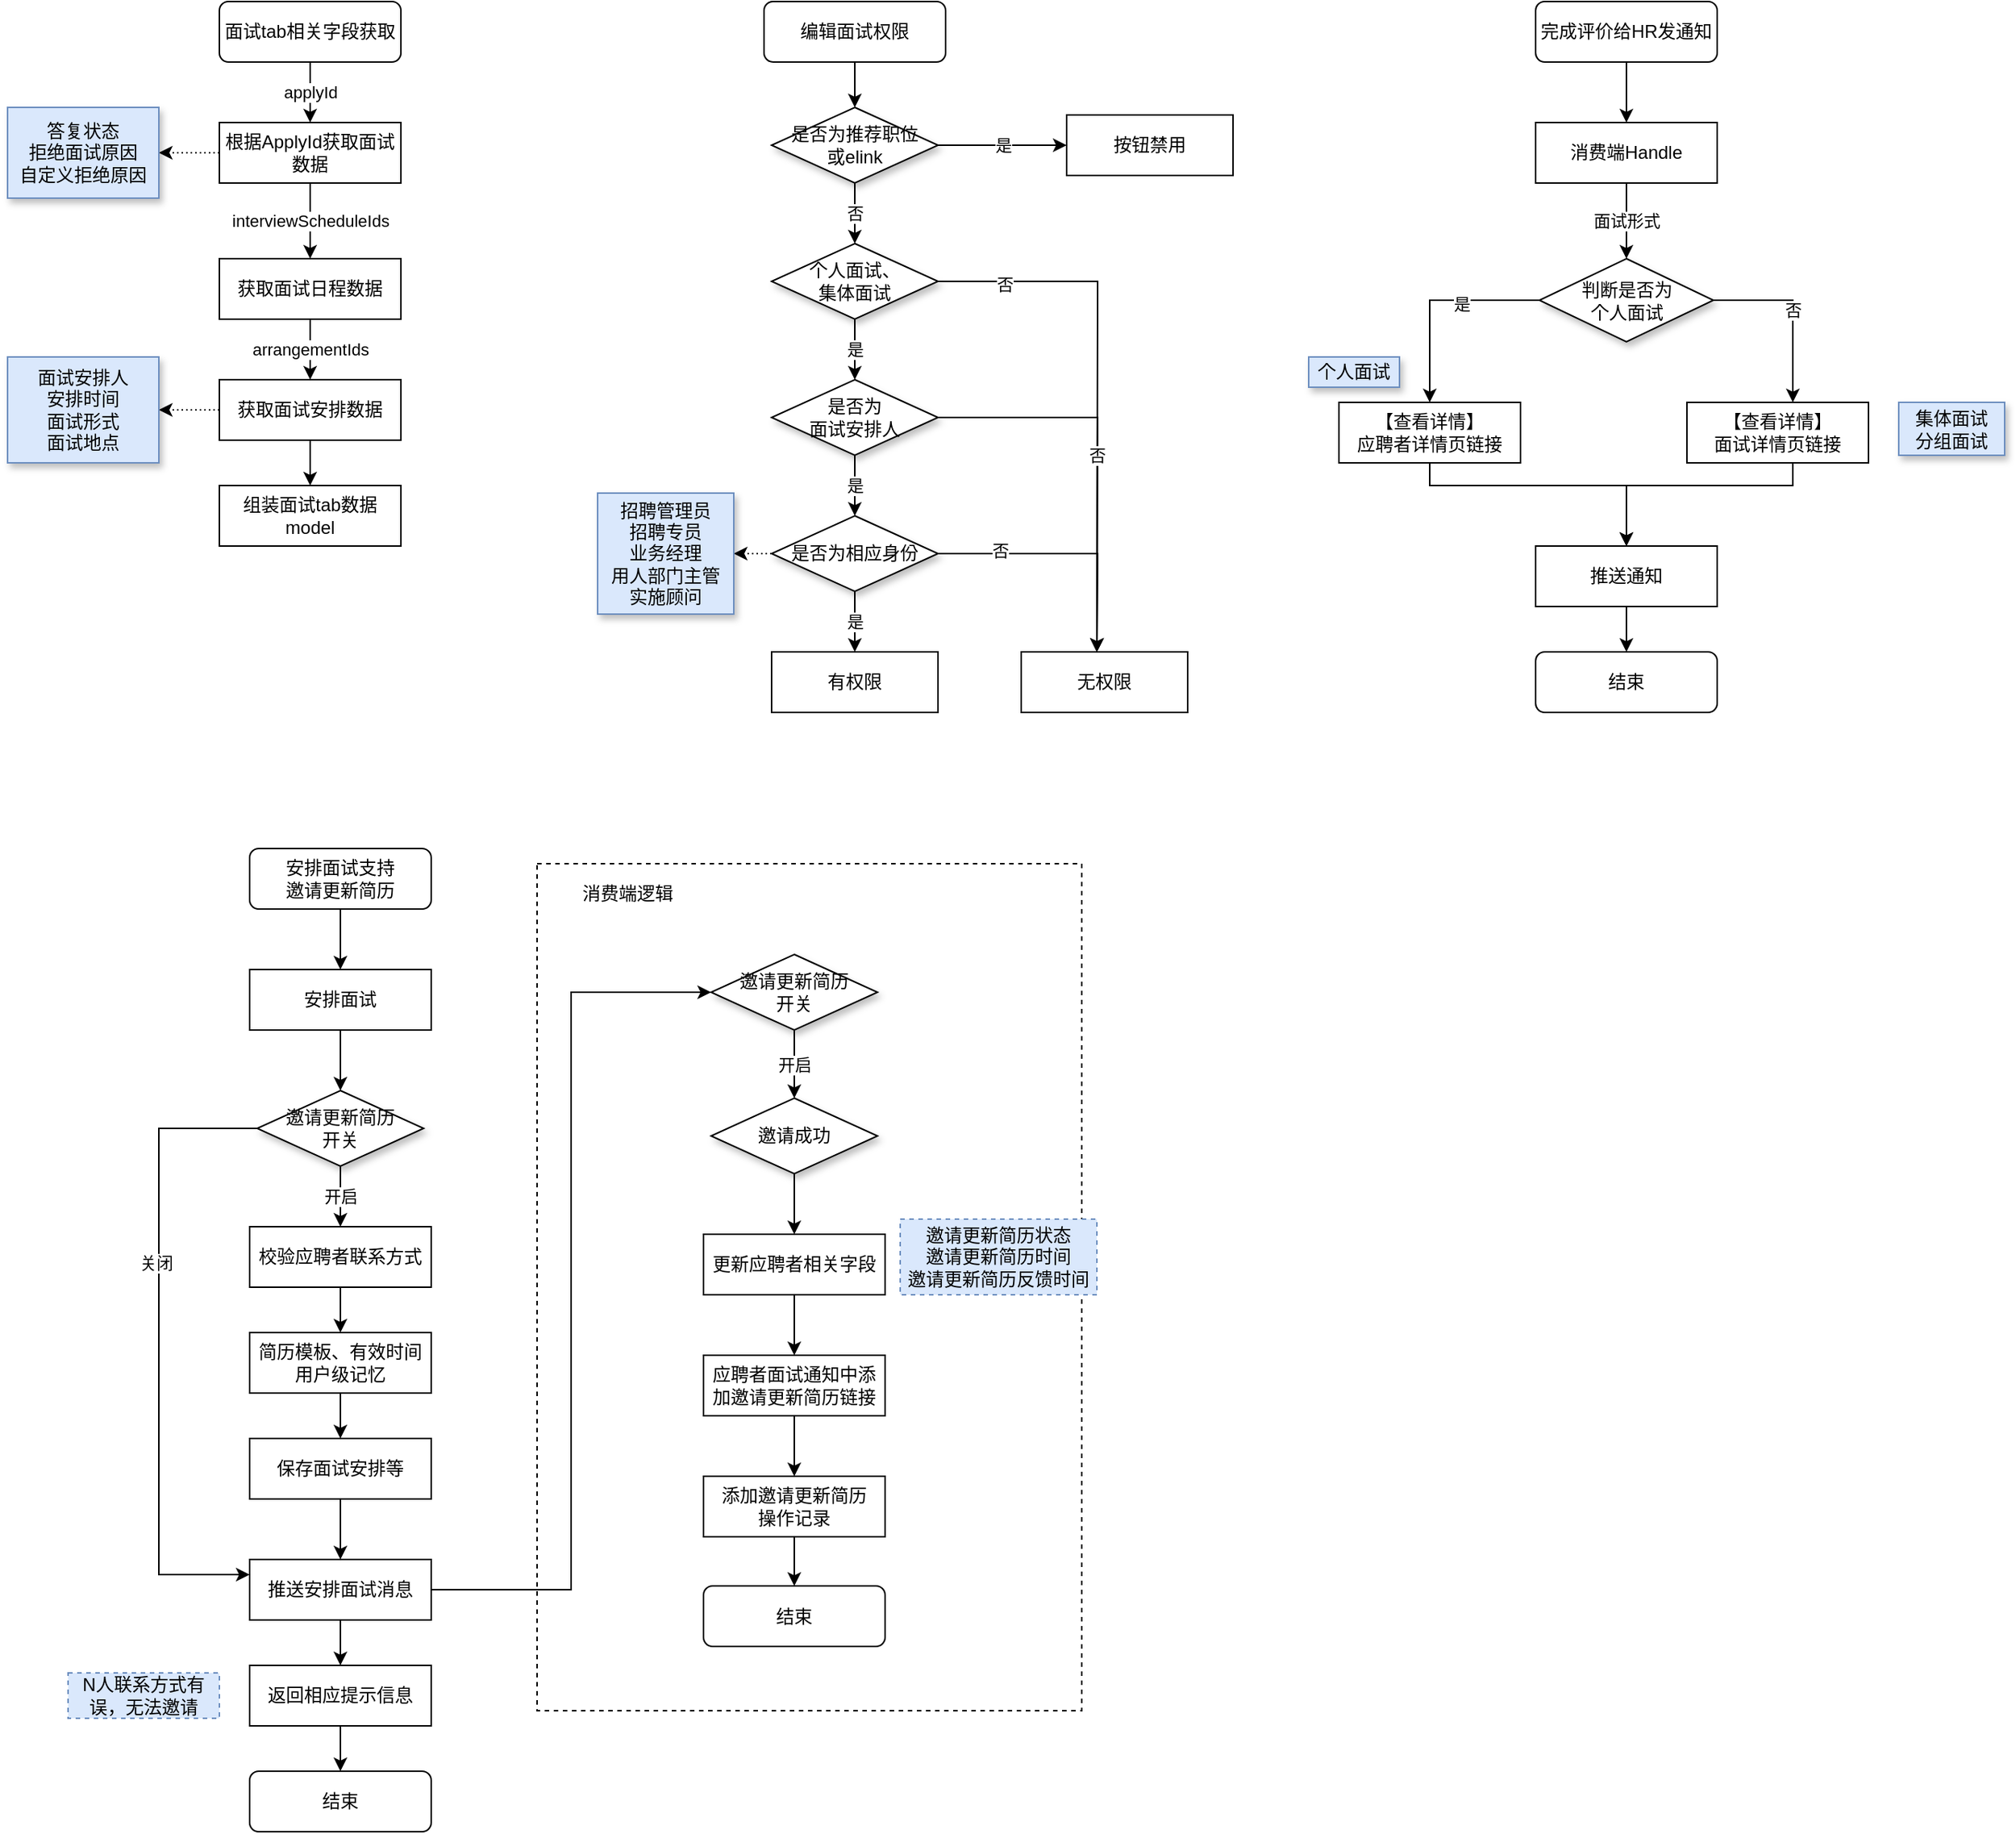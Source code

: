 <mxfile version="14.6.6" type="github">
  <diagram id="6a731a19-8d31-9384-78a2-239565b7b9f0" name="Page-1">
    <mxGraphModel dx="1038" dy="579" grid="1" gridSize="10" guides="1" tooltips="1" connect="1" arrows="1" fold="1" page="1" pageScale="1" pageWidth="4681" pageHeight="3300" background="#ffffff" math="0" shadow="0">
      <root>
        <mxCell id="0" />
        <mxCell id="1" parent="0" />
        <mxCell id="5ejWRRyf0kLCTS8NGf_p-48" value="" style="rounded=0;whiteSpace=wrap;html=1;fillColor=none;dashed=1;" vertex="1" parent="1">
          <mxGeometry x="460" y="590" width="360" height="560" as="geometry" />
        </mxCell>
        <mxCell id="SmcHtSHSbykFVl87_0V5-1784" value="applyId" style="edgeStyle=orthogonalEdgeStyle;rounded=0;orthogonalLoop=1;jettySize=auto;html=1;" parent="1" source="SmcHtSHSbykFVl87_0V5-1779" target="SmcHtSHSbykFVl87_0V5-1780" edge="1">
          <mxGeometry relative="1" as="geometry" />
        </mxCell>
        <mxCell id="SmcHtSHSbykFVl87_0V5-1779" value="面试tab相关字段获取" style="rounded=1;whiteSpace=wrap;html=1;" parent="1" vertex="1">
          <mxGeometry x="250" y="20" width="120" height="40" as="geometry" />
        </mxCell>
        <mxCell id="SmcHtSHSbykFVl87_0V5-1785" value="interviewScheduleIds" style="edgeStyle=orthogonalEdgeStyle;rounded=0;orthogonalLoop=1;jettySize=auto;html=1;" parent="1" source="SmcHtSHSbykFVl87_0V5-1780" target="SmcHtSHSbykFVl87_0V5-1781" edge="1">
          <mxGeometry relative="1" as="geometry" />
        </mxCell>
        <mxCell id="SmcHtSHSbykFVl87_0V5-1792" value="" style="edgeStyle=orthogonalEdgeStyle;rounded=0;orthogonalLoop=1;jettySize=auto;html=1;dashed=1;dashPattern=1 2;" parent="1" source="SmcHtSHSbykFVl87_0V5-1780" target="SmcHtSHSbykFVl87_0V5-1788" edge="1">
          <mxGeometry relative="1" as="geometry" />
        </mxCell>
        <mxCell id="SmcHtSHSbykFVl87_0V5-1780" value="根据ApplyId获取面试数据" style="rounded=0;whiteSpace=wrap;html=1;" parent="1" vertex="1">
          <mxGeometry x="250" y="100" width="120" height="40" as="geometry" />
        </mxCell>
        <mxCell id="SmcHtSHSbykFVl87_0V5-1786" value="arrangementIds" style="edgeStyle=orthogonalEdgeStyle;rounded=0;orthogonalLoop=1;jettySize=auto;html=1;" parent="1" source="SmcHtSHSbykFVl87_0V5-1781" target="SmcHtSHSbykFVl87_0V5-1782" edge="1">
          <mxGeometry relative="1" as="geometry" />
        </mxCell>
        <mxCell id="SmcHtSHSbykFVl87_0V5-1781" value="获取面试日程数据" style="rounded=0;whiteSpace=wrap;html=1;" parent="1" vertex="1">
          <mxGeometry x="250" y="190" width="120" height="40" as="geometry" />
        </mxCell>
        <mxCell id="SmcHtSHSbykFVl87_0V5-1787" value="" style="edgeStyle=orthogonalEdgeStyle;rounded=0;orthogonalLoop=1;jettySize=auto;html=1;" parent="1" source="SmcHtSHSbykFVl87_0V5-1782" target="SmcHtSHSbykFVl87_0V5-1783" edge="1">
          <mxGeometry relative="1" as="geometry" />
        </mxCell>
        <mxCell id="SmcHtSHSbykFVl87_0V5-1793" value="" style="edgeStyle=orthogonalEdgeStyle;rounded=0;orthogonalLoop=1;jettySize=auto;html=1;dashed=1;dashPattern=1 2;" parent="1" source="SmcHtSHSbykFVl87_0V5-1782" target="SmcHtSHSbykFVl87_0V5-1789" edge="1">
          <mxGeometry relative="1" as="geometry" />
        </mxCell>
        <mxCell id="SmcHtSHSbykFVl87_0V5-1782" value="获取面试安排数据" style="rounded=0;whiteSpace=wrap;html=1;" parent="1" vertex="1">
          <mxGeometry x="250" y="270" width="120" height="40" as="geometry" />
        </mxCell>
        <mxCell id="SmcHtSHSbykFVl87_0V5-1783" value="组装面试tab数据model" style="rounded=0;whiteSpace=wrap;html=1;" parent="1" vertex="1">
          <mxGeometry x="250" y="340" width="120" height="40" as="geometry" />
        </mxCell>
        <mxCell id="SmcHtSHSbykFVl87_0V5-1788" value="答复状态&lt;br&gt;拒绝面试原因&lt;br&gt;自定义拒绝原因" style="text;html=1;strokeColor=#6c8ebf;fillColor=#dae8fc;align=center;verticalAlign=middle;whiteSpace=wrap;rounded=0;shadow=1;" parent="1" vertex="1">
          <mxGeometry x="110" y="90" width="100" height="60" as="geometry" />
        </mxCell>
        <mxCell id="SmcHtSHSbykFVl87_0V5-1789" value="面试安排人&lt;br&gt;&lt;div&gt;&lt;span&gt;安排时间&lt;/span&gt;&lt;/div&gt;面试形式&lt;br&gt;面试地点" style="text;html=1;strokeColor=#6c8ebf;fillColor=#dae8fc;align=center;verticalAlign=middle;whiteSpace=wrap;rounded=0;shadow=1;" parent="1" vertex="1">
          <mxGeometry x="110" y="255" width="100" height="70" as="geometry" />
        </mxCell>
        <mxCell id="SmcHtSHSbykFVl87_0V5-1818" value="" style="edgeStyle=orthogonalEdgeStyle;rounded=0;orthogonalLoop=1;jettySize=auto;html=1;" parent="1" source="SmcHtSHSbykFVl87_0V5-1794" target="SmcHtSHSbykFVl87_0V5-1816" edge="1">
          <mxGeometry relative="1" as="geometry" />
        </mxCell>
        <mxCell id="SmcHtSHSbykFVl87_0V5-1794" value="编辑面试权限" style="rounded=1;whiteSpace=wrap;html=1;" parent="1" vertex="1">
          <mxGeometry x="610" y="20" width="120" height="40" as="geometry" />
        </mxCell>
        <mxCell id="SmcHtSHSbykFVl87_0V5-1802" value="是" style="edgeStyle=orthogonalEdgeStyle;rounded=0;orthogonalLoop=1;jettySize=auto;html=1;" parent="1" source="SmcHtSHSbykFVl87_0V5-1796" target="SmcHtSHSbykFVl87_0V5-1799" edge="1">
          <mxGeometry relative="1" as="geometry" />
        </mxCell>
        <mxCell id="SmcHtSHSbykFVl87_0V5-1808" style="edgeStyle=orthogonalEdgeStyle;rounded=0;orthogonalLoop=1;jettySize=auto;html=1;" parent="1" source="SmcHtSHSbykFVl87_0V5-1796" edge="1">
          <mxGeometry relative="1" as="geometry">
            <mxPoint x="830" y="450" as="targetPoint" />
          </mxGeometry>
        </mxCell>
        <mxCell id="SmcHtSHSbykFVl87_0V5-1812" value="否" style="edgeLabel;html=1;align=center;verticalAlign=middle;resizable=0;points=[];" parent="SmcHtSHSbykFVl87_0V5-1808" vertex="1" connectable="0">
          <mxGeometry x="-0.753" y="-2" relative="1" as="geometry">
            <mxPoint as="offset" />
          </mxGeometry>
        </mxCell>
        <mxCell id="SmcHtSHSbykFVl87_0V5-1796" value="个人面试、&lt;br&gt;集体面试" style="rhombus;whiteSpace=wrap;html=1;shadow=1;" parent="1" vertex="1">
          <mxGeometry x="615" y="180" width="110" height="50" as="geometry" />
        </mxCell>
        <mxCell id="SmcHtSHSbykFVl87_0V5-1797" value="有权限" style="rounded=0;whiteSpace=wrap;html=1;" parent="1" vertex="1">
          <mxGeometry x="615" y="450" width="110" height="40" as="geometry" />
        </mxCell>
        <mxCell id="SmcHtSHSbykFVl87_0V5-1798" value="无权限" style="rounded=0;whiteSpace=wrap;html=1;" parent="1" vertex="1">
          <mxGeometry x="780" y="450" width="110" height="40" as="geometry" />
        </mxCell>
        <mxCell id="SmcHtSHSbykFVl87_0V5-1803" value="是" style="edgeStyle=orthogonalEdgeStyle;rounded=0;orthogonalLoop=1;jettySize=auto;html=1;" parent="1" source="SmcHtSHSbykFVl87_0V5-1799" target="SmcHtSHSbykFVl87_0V5-1800" edge="1">
          <mxGeometry relative="1" as="geometry" />
        </mxCell>
        <mxCell id="SmcHtSHSbykFVl87_0V5-1810" value="否" style="edgeStyle=orthogonalEdgeStyle;rounded=0;orthogonalLoop=1;jettySize=auto;html=1;" parent="1" source="SmcHtSHSbykFVl87_0V5-1799" edge="1">
          <mxGeometry relative="1" as="geometry">
            <mxPoint x="830" y="450" as="targetPoint" />
          </mxGeometry>
        </mxCell>
        <mxCell id="SmcHtSHSbykFVl87_0V5-1799" value="是否为&lt;br&gt;面试安排人" style="rhombus;whiteSpace=wrap;html=1;shadow=1;" parent="1" vertex="1">
          <mxGeometry x="615" y="270" width="110" height="50" as="geometry" />
        </mxCell>
        <mxCell id="SmcHtSHSbykFVl87_0V5-1804" value="是" style="edgeStyle=orthogonalEdgeStyle;rounded=0;orthogonalLoop=1;jettySize=auto;html=1;" parent="1" source="SmcHtSHSbykFVl87_0V5-1800" target="SmcHtSHSbykFVl87_0V5-1797" edge="1">
          <mxGeometry relative="1" as="geometry" />
        </mxCell>
        <mxCell id="SmcHtSHSbykFVl87_0V5-1811" style="edgeStyle=orthogonalEdgeStyle;rounded=0;orthogonalLoop=1;jettySize=auto;html=1;" parent="1" source="SmcHtSHSbykFVl87_0V5-1800" edge="1">
          <mxGeometry relative="1" as="geometry">
            <mxPoint x="830" y="450" as="targetPoint" />
          </mxGeometry>
        </mxCell>
        <mxCell id="SmcHtSHSbykFVl87_0V5-1813" value="否" style="edgeLabel;html=1;align=center;verticalAlign=middle;resizable=0;points=[];" parent="SmcHtSHSbykFVl87_0V5-1811" vertex="1" connectable="0">
          <mxGeometry x="-0.518" y="2" relative="1" as="geometry">
            <mxPoint as="offset" />
          </mxGeometry>
        </mxCell>
        <mxCell id="SmcHtSHSbykFVl87_0V5-1815" value="" style="edgeStyle=orthogonalEdgeStyle;rounded=0;orthogonalLoop=1;jettySize=auto;html=1;dashed=1;dashPattern=1 2;" parent="1" source="SmcHtSHSbykFVl87_0V5-1800" target="SmcHtSHSbykFVl87_0V5-1814" edge="1">
          <mxGeometry relative="1" as="geometry" />
        </mxCell>
        <mxCell id="SmcHtSHSbykFVl87_0V5-1800" value="是否为相应身份" style="rhombus;whiteSpace=wrap;html=1;shadow=1;" parent="1" vertex="1">
          <mxGeometry x="615" y="360" width="110" height="50" as="geometry" />
        </mxCell>
        <mxCell id="SmcHtSHSbykFVl87_0V5-1814" value="招聘管理员&lt;br&gt;招聘专员&lt;br&gt;业务经理&lt;br&gt;用人部门主管&lt;br&gt;实施顾问" style="text;html=1;strokeColor=#6c8ebf;fillColor=#dae8fc;align=center;verticalAlign=middle;whiteSpace=wrap;rounded=0;shadow=1;" parent="1" vertex="1">
          <mxGeometry x="500" y="345" width="90" height="80" as="geometry" />
        </mxCell>
        <mxCell id="SmcHtSHSbykFVl87_0V5-1819" value="否" style="edgeStyle=orthogonalEdgeStyle;rounded=0;orthogonalLoop=1;jettySize=auto;html=1;" parent="1" source="SmcHtSHSbykFVl87_0V5-1816" target="SmcHtSHSbykFVl87_0V5-1796" edge="1">
          <mxGeometry relative="1" as="geometry" />
        </mxCell>
        <mxCell id="SmcHtSHSbykFVl87_0V5-1821" value="是" style="edgeStyle=orthogonalEdgeStyle;rounded=0;orthogonalLoop=1;jettySize=auto;html=1;" parent="1" source="SmcHtSHSbykFVl87_0V5-1816" target="SmcHtSHSbykFVl87_0V5-1820" edge="1">
          <mxGeometry relative="1" as="geometry" />
        </mxCell>
        <mxCell id="SmcHtSHSbykFVl87_0V5-1816" value="是否为推荐职位&lt;br&gt;或elink" style="rhombus;whiteSpace=wrap;html=1;shadow=1;" parent="1" vertex="1">
          <mxGeometry x="615" y="90" width="110" height="50" as="geometry" />
        </mxCell>
        <mxCell id="SmcHtSHSbykFVl87_0V5-1820" value="按钮禁用" style="rounded=0;whiteSpace=wrap;html=1;" parent="1" vertex="1">
          <mxGeometry x="810" y="95" width="110" height="40" as="geometry" />
        </mxCell>
        <mxCell id="SmcHtSHSbykFVl87_0V5-1825" value="" style="edgeStyle=orthogonalEdgeStyle;rounded=0;orthogonalLoop=1;jettySize=auto;html=1;" parent="1" source="SmcHtSHSbykFVl87_0V5-1822" target="SmcHtSHSbykFVl87_0V5-1823" edge="1">
          <mxGeometry relative="1" as="geometry" />
        </mxCell>
        <mxCell id="SmcHtSHSbykFVl87_0V5-1822" value="完成评价给HR发通知" style="rounded=1;whiteSpace=wrap;html=1;" parent="1" vertex="1">
          <mxGeometry x="1120" y="20" width="120" height="40" as="geometry" />
        </mxCell>
        <mxCell id="SmcHtSHSbykFVl87_0V5-1826" value="面试形式" style="edgeStyle=orthogonalEdgeStyle;rounded=0;orthogonalLoop=1;jettySize=auto;html=1;" parent="1" source="SmcHtSHSbykFVl87_0V5-1823" target="SmcHtSHSbykFVl87_0V5-1824" edge="1">
          <mxGeometry relative="1" as="geometry" />
        </mxCell>
        <mxCell id="SmcHtSHSbykFVl87_0V5-1823" value="消费端Handle" style="rounded=0;whiteSpace=wrap;html=1;" parent="1" vertex="1">
          <mxGeometry x="1120" y="100" width="120" height="40" as="geometry" />
        </mxCell>
        <mxCell id="SmcHtSHSbykFVl87_0V5-1831" value="" style="edgeStyle=orthogonalEdgeStyle;rounded=0;orthogonalLoop=1;jettySize=auto;html=1;" parent="1" source="SmcHtSHSbykFVl87_0V5-1824" target="SmcHtSHSbykFVl87_0V5-1827" edge="1">
          <mxGeometry relative="1" as="geometry" />
        </mxCell>
        <mxCell id="SmcHtSHSbykFVl87_0V5-1832" value="是" style="edgeLabel;html=1;align=center;verticalAlign=middle;resizable=0;points=[];" parent="SmcHtSHSbykFVl87_0V5-1831" vertex="1" connectable="0">
          <mxGeometry x="-0.25" y="2" relative="1" as="geometry">
            <mxPoint x="1" as="offset" />
          </mxGeometry>
        </mxCell>
        <mxCell id="SmcHtSHSbykFVl87_0V5-1833" style="edgeStyle=orthogonalEdgeStyle;rounded=0;orthogonalLoop=1;jettySize=auto;html=1;" parent="1" source="SmcHtSHSbykFVl87_0V5-1824" target="SmcHtSHSbykFVl87_0V5-1828" edge="1">
          <mxGeometry relative="1" as="geometry">
            <Array as="points">
              <mxPoint x="1290" y="218" />
            </Array>
          </mxGeometry>
        </mxCell>
        <mxCell id="SmcHtSHSbykFVl87_0V5-1834" value="否" style="edgeLabel;html=1;align=center;verticalAlign=middle;resizable=0;points=[];" parent="SmcHtSHSbykFVl87_0V5-1833" vertex="1" connectable="0">
          <mxGeometry x="-0.02" relative="1" as="geometry">
            <mxPoint as="offset" />
          </mxGeometry>
        </mxCell>
        <mxCell id="SmcHtSHSbykFVl87_0V5-1824" value="判断是否为&lt;br&gt;个人面试" style="rhombus;whiteSpace=wrap;html=1;shadow=1;" parent="1" vertex="1">
          <mxGeometry x="1122.5" y="190" width="115" height="55" as="geometry" />
        </mxCell>
        <mxCell id="SmcHtSHSbykFVl87_0V5-1835" style="edgeStyle=orthogonalEdgeStyle;rounded=0;orthogonalLoop=1;jettySize=auto;html=1;" parent="1" source="SmcHtSHSbykFVl87_0V5-1827" target="SmcHtSHSbykFVl87_0V5-1829" edge="1">
          <mxGeometry relative="1" as="geometry">
            <Array as="points">
              <mxPoint x="1050" y="340" />
              <mxPoint x="1180" y="340" />
            </Array>
          </mxGeometry>
        </mxCell>
        <mxCell id="SmcHtSHSbykFVl87_0V5-1827" value="【查看详情】&lt;br&gt;应聘者详情页链接" style="rounded=0;whiteSpace=wrap;html=1;" parent="1" vertex="1">
          <mxGeometry x="990" y="285" width="120" height="40" as="geometry" />
        </mxCell>
        <mxCell id="SmcHtSHSbykFVl87_0V5-1836" style="edgeStyle=orthogonalEdgeStyle;rounded=0;orthogonalLoop=1;jettySize=auto;html=1;entryX=0.5;entryY=0;entryDx=0;entryDy=0;" parent="1" source="SmcHtSHSbykFVl87_0V5-1828" target="SmcHtSHSbykFVl87_0V5-1829" edge="1">
          <mxGeometry relative="1" as="geometry">
            <Array as="points">
              <mxPoint x="1290" y="340" />
              <mxPoint x="1180" y="340" />
            </Array>
          </mxGeometry>
        </mxCell>
        <mxCell id="SmcHtSHSbykFVl87_0V5-1828" value="【查看详情】&lt;br&gt;面试详情页链接" style="rounded=0;whiteSpace=wrap;html=1;" parent="1" vertex="1">
          <mxGeometry x="1220" y="285" width="120" height="40" as="geometry" />
        </mxCell>
        <mxCell id="SmcHtSHSbykFVl87_0V5-1837" value="" style="edgeStyle=orthogonalEdgeStyle;rounded=0;orthogonalLoop=1;jettySize=auto;html=1;" parent="1" source="SmcHtSHSbykFVl87_0V5-1829" target="SmcHtSHSbykFVl87_0V5-1830" edge="1">
          <mxGeometry relative="1" as="geometry" />
        </mxCell>
        <mxCell id="SmcHtSHSbykFVl87_0V5-1829" value="推送通知" style="rounded=0;whiteSpace=wrap;html=1;" parent="1" vertex="1">
          <mxGeometry x="1120" y="380" width="120" height="40" as="geometry" />
        </mxCell>
        <mxCell id="SmcHtSHSbykFVl87_0V5-1830" value="结束" style="rounded=1;whiteSpace=wrap;html=1;" parent="1" vertex="1">
          <mxGeometry x="1120" y="450" width="120" height="40" as="geometry" />
        </mxCell>
        <mxCell id="SmcHtSHSbykFVl87_0V5-1838" value="个人面试" style="text;html=1;strokeColor=#6c8ebf;fillColor=#dae8fc;align=center;verticalAlign=middle;whiteSpace=wrap;rounded=0;shadow=1;" parent="1" vertex="1">
          <mxGeometry x="970" y="255" width="60" height="20" as="geometry" />
        </mxCell>
        <mxCell id="SmcHtSHSbykFVl87_0V5-1839" value="集体面试&lt;br&gt;分组面试" style="text;html=1;strokeColor=#6c8ebf;fillColor=#dae8fc;align=center;verticalAlign=middle;whiteSpace=wrap;rounded=0;shadow=1;" parent="1" vertex="1">
          <mxGeometry x="1360" y="285" width="70" height="35" as="geometry" />
        </mxCell>
        <mxCell id="5ejWRRyf0kLCTS8NGf_p-11" value="" style="edgeStyle=orthogonalEdgeStyle;rounded=0;orthogonalLoop=1;jettySize=auto;html=1;" edge="1" parent="1" source="5ejWRRyf0kLCTS8NGf_p-1" target="5ejWRRyf0kLCTS8NGf_p-2">
          <mxGeometry relative="1" as="geometry" />
        </mxCell>
        <mxCell id="5ejWRRyf0kLCTS8NGf_p-1" value="安排面试支持&lt;br&gt;邀请更新简历" style="rounded=1;whiteSpace=wrap;html=1;" vertex="1" parent="1">
          <mxGeometry x="270" y="580" width="120" height="40" as="geometry" />
        </mxCell>
        <mxCell id="5ejWRRyf0kLCTS8NGf_p-13" value="" style="edgeStyle=orthogonalEdgeStyle;rounded=0;orthogonalLoop=1;jettySize=auto;html=1;" edge="1" parent="1" source="5ejWRRyf0kLCTS8NGf_p-2" target="5ejWRRyf0kLCTS8NGf_p-3">
          <mxGeometry relative="1" as="geometry" />
        </mxCell>
        <mxCell id="5ejWRRyf0kLCTS8NGf_p-2" value="安排面试" style="rounded=0;whiteSpace=wrap;html=1;" vertex="1" parent="1">
          <mxGeometry x="270" y="660" width="120" height="40" as="geometry" />
        </mxCell>
        <mxCell id="5ejWRRyf0kLCTS8NGf_p-16" style="edgeStyle=orthogonalEdgeStyle;rounded=0;orthogonalLoop=1;jettySize=auto;html=1;entryX=0;entryY=0.25;entryDx=0;entryDy=0;" edge="1" parent="1" source="5ejWRRyf0kLCTS8NGf_p-3" target="5ejWRRyf0kLCTS8NGf_p-5">
          <mxGeometry relative="1" as="geometry">
            <Array as="points">
              <mxPoint x="210" y="765" />
              <mxPoint x="210" y="1060" />
            </Array>
          </mxGeometry>
        </mxCell>
        <mxCell id="5ejWRRyf0kLCTS8NGf_p-27" value="关闭" style="edgeLabel;html=1;align=center;verticalAlign=middle;resizable=0;points=[];" vertex="1" connectable="0" parent="5ejWRRyf0kLCTS8NGf_p-16">
          <mxGeometry x="-0.267" y="-2" relative="1" as="geometry">
            <mxPoint as="offset" />
          </mxGeometry>
        </mxCell>
        <mxCell id="5ejWRRyf0kLCTS8NGf_p-31" value="开启" style="edgeStyle=orthogonalEdgeStyle;rounded=0;orthogonalLoop=1;jettySize=auto;html=1;" edge="1" parent="1" source="5ejWRRyf0kLCTS8NGf_p-3" target="5ejWRRyf0kLCTS8NGf_p-29">
          <mxGeometry relative="1" as="geometry" />
        </mxCell>
        <mxCell id="5ejWRRyf0kLCTS8NGf_p-3" value="邀请更新简历&lt;br&gt;开关" style="rhombus;whiteSpace=wrap;html=1;shadow=1;" vertex="1" parent="1">
          <mxGeometry x="275" y="740" width="110" height="50" as="geometry" />
        </mxCell>
        <mxCell id="5ejWRRyf0kLCTS8NGf_p-39" value="" style="edgeStyle=orthogonalEdgeStyle;rounded=0;orthogonalLoop=1;jettySize=auto;html=1;" edge="1" parent="1" source="5ejWRRyf0kLCTS8NGf_p-4" target="5ejWRRyf0kLCTS8NGf_p-38">
          <mxGeometry relative="1" as="geometry" />
        </mxCell>
        <mxCell id="5ejWRRyf0kLCTS8NGf_p-4" value="简历模板、有效时间用户级记忆" style="rounded=0;whiteSpace=wrap;html=1;" vertex="1" parent="1">
          <mxGeometry x="270" y="900" width="120" height="40" as="geometry" />
        </mxCell>
        <mxCell id="5ejWRRyf0kLCTS8NGf_p-17" style="edgeStyle=orthogonalEdgeStyle;rounded=0;orthogonalLoop=1;jettySize=auto;html=1;entryX=0;entryY=0.5;entryDx=0;entryDy=0;" edge="1" parent="1" source="5ejWRRyf0kLCTS8NGf_p-5" target="5ejWRRyf0kLCTS8NGf_p-6">
          <mxGeometry relative="1" as="geometry" />
        </mxCell>
        <mxCell id="5ejWRRyf0kLCTS8NGf_p-46" value="" style="edgeStyle=orthogonalEdgeStyle;rounded=0;orthogonalLoop=1;jettySize=auto;html=1;" edge="1" parent="1" source="5ejWRRyf0kLCTS8NGf_p-5" target="5ejWRRyf0kLCTS8NGf_p-41">
          <mxGeometry relative="1" as="geometry" />
        </mxCell>
        <mxCell id="5ejWRRyf0kLCTS8NGf_p-5" value="推送安排面试消息" style="rounded=0;whiteSpace=wrap;html=1;" vertex="1" parent="1">
          <mxGeometry x="270" y="1050" width="120" height="40" as="geometry" />
        </mxCell>
        <mxCell id="5ejWRRyf0kLCTS8NGf_p-18" value="开启" style="edgeStyle=orthogonalEdgeStyle;rounded=0;orthogonalLoop=1;jettySize=auto;html=1;" edge="1" parent="1" source="5ejWRRyf0kLCTS8NGf_p-6" target="5ejWRRyf0kLCTS8NGf_p-7">
          <mxGeometry relative="1" as="geometry" />
        </mxCell>
        <mxCell id="5ejWRRyf0kLCTS8NGf_p-6" value="邀请更新简历&lt;br&gt;开关" style="rhombus;whiteSpace=wrap;html=1;shadow=1;" vertex="1" parent="1">
          <mxGeometry x="575" y="650" width="110" height="50" as="geometry" />
        </mxCell>
        <mxCell id="5ejWRRyf0kLCTS8NGf_p-19" value="" style="edgeStyle=orthogonalEdgeStyle;rounded=0;orthogonalLoop=1;jettySize=auto;html=1;" edge="1" parent="1" source="5ejWRRyf0kLCTS8NGf_p-7" target="5ejWRRyf0kLCTS8NGf_p-8">
          <mxGeometry relative="1" as="geometry" />
        </mxCell>
        <mxCell id="5ejWRRyf0kLCTS8NGf_p-7" value="邀请成功" style="rhombus;whiteSpace=wrap;html=1;shadow=1;" vertex="1" parent="1">
          <mxGeometry x="575" y="745" width="110" height="50" as="geometry" />
        </mxCell>
        <mxCell id="5ejWRRyf0kLCTS8NGf_p-20" value="" style="edgeStyle=orthogonalEdgeStyle;rounded=0;orthogonalLoop=1;jettySize=auto;html=1;" edge="1" parent="1" source="5ejWRRyf0kLCTS8NGf_p-8" target="5ejWRRyf0kLCTS8NGf_p-9">
          <mxGeometry relative="1" as="geometry" />
        </mxCell>
        <mxCell id="5ejWRRyf0kLCTS8NGf_p-8" value="更新应聘者相关字段" style="rounded=0;whiteSpace=wrap;html=1;" vertex="1" parent="1">
          <mxGeometry x="570" y="835" width="120" height="40" as="geometry" />
        </mxCell>
        <mxCell id="5ejWRRyf0kLCTS8NGf_p-21" value="" style="edgeStyle=orthogonalEdgeStyle;rounded=0;orthogonalLoop=1;jettySize=auto;html=1;" edge="1" parent="1" source="5ejWRRyf0kLCTS8NGf_p-9" target="5ejWRRyf0kLCTS8NGf_p-10">
          <mxGeometry relative="1" as="geometry" />
        </mxCell>
        <mxCell id="5ejWRRyf0kLCTS8NGf_p-9" value="应聘者面试通知中添加邀请更新简历链接" style="rounded=0;whiteSpace=wrap;html=1;" vertex="1" parent="1">
          <mxGeometry x="570" y="915" width="120" height="40" as="geometry" />
        </mxCell>
        <mxCell id="5ejWRRyf0kLCTS8NGf_p-24" value="" style="edgeStyle=orthogonalEdgeStyle;rounded=0;orthogonalLoop=1;jettySize=auto;html=1;" edge="1" parent="1" source="5ejWRRyf0kLCTS8NGf_p-10" target="5ejWRRyf0kLCTS8NGf_p-23">
          <mxGeometry relative="1" as="geometry" />
        </mxCell>
        <mxCell id="5ejWRRyf0kLCTS8NGf_p-10" value="添加邀请更新简历&lt;br&gt;操作记录" style="rounded=0;whiteSpace=wrap;html=1;" vertex="1" parent="1">
          <mxGeometry x="570" y="995" width="120" height="40" as="geometry" />
        </mxCell>
        <mxCell id="5ejWRRyf0kLCTS8NGf_p-23" value="结束" style="rounded=1;whiteSpace=wrap;html=1;" vertex="1" parent="1">
          <mxGeometry x="570" y="1067.5" width="120" height="40" as="geometry" />
        </mxCell>
        <mxCell id="5ejWRRyf0kLCTS8NGf_p-37" value="" style="edgeStyle=orthogonalEdgeStyle;rounded=0;orthogonalLoop=1;jettySize=auto;html=1;" edge="1" parent="1" source="5ejWRRyf0kLCTS8NGf_p-29" target="5ejWRRyf0kLCTS8NGf_p-4">
          <mxGeometry relative="1" as="geometry" />
        </mxCell>
        <mxCell id="5ejWRRyf0kLCTS8NGf_p-29" value="校验应聘者联系方式" style="rounded=0;whiteSpace=wrap;html=1;" vertex="1" parent="1">
          <mxGeometry x="270" y="830" width="120" height="40" as="geometry" />
        </mxCell>
        <mxCell id="5ejWRRyf0kLCTS8NGf_p-40" value="" style="edgeStyle=orthogonalEdgeStyle;rounded=0;orthogonalLoop=1;jettySize=auto;html=1;" edge="1" parent="1" source="5ejWRRyf0kLCTS8NGf_p-38" target="5ejWRRyf0kLCTS8NGf_p-5">
          <mxGeometry relative="1" as="geometry" />
        </mxCell>
        <mxCell id="5ejWRRyf0kLCTS8NGf_p-38" value="保存面试安排等" style="rounded=0;whiteSpace=wrap;html=1;" vertex="1" parent="1">
          <mxGeometry x="270" y="970" width="120" height="40" as="geometry" />
        </mxCell>
        <mxCell id="5ejWRRyf0kLCTS8NGf_p-47" value="" style="edgeStyle=orthogonalEdgeStyle;rounded=0;orthogonalLoop=1;jettySize=auto;html=1;" edge="1" parent="1" source="5ejWRRyf0kLCTS8NGf_p-41" target="5ejWRRyf0kLCTS8NGf_p-42">
          <mxGeometry relative="1" as="geometry" />
        </mxCell>
        <mxCell id="5ejWRRyf0kLCTS8NGf_p-41" value="返回相应提示信息" style="rounded=0;whiteSpace=wrap;html=1;" vertex="1" parent="1">
          <mxGeometry x="270" y="1120" width="120" height="40" as="geometry" />
        </mxCell>
        <mxCell id="5ejWRRyf0kLCTS8NGf_p-42" value="结束" style="rounded=1;whiteSpace=wrap;html=1;" vertex="1" parent="1">
          <mxGeometry x="270" y="1190" width="120" height="40" as="geometry" />
        </mxCell>
        <mxCell id="5ejWRRyf0kLCTS8NGf_p-49" value="消费端逻辑" style="text;html=1;strokeColor=none;fillColor=none;align=center;verticalAlign=middle;whiteSpace=wrap;rounded=0;dashed=1;" vertex="1" parent="1">
          <mxGeometry x="480" y="600" width="80" height="20" as="geometry" />
        </mxCell>
        <mxCell id="5ejWRRyf0kLCTS8NGf_p-51" value="N人联系方式有误，无法邀请" style="text;html=1;strokeColor=#6c8ebf;fillColor=#dae8fc;align=center;verticalAlign=middle;whiteSpace=wrap;rounded=0;dashed=1;" vertex="1" parent="1">
          <mxGeometry x="150" y="1125" width="100" height="30" as="geometry" />
        </mxCell>
        <mxCell id="5ejWRRyf0kLCTS8NGf_p-52" value="邀请更新简历状态&lt;br&gt;邀请更新简历时间&lt;br&gt;邀请更新简历反馈时间" style="text;html=1;strokeColor=#6c8ebf;fillColor=#dae8fc;align=center;verticalAlign=middle;whiteSpace=wrap;rounded=0;dashed=1;" vertex="1" parent="1">
          <mxGeometry x="700" y="825" width="130" height="50" as="geometry" />
        </mxCell>
      </root>
    </mxGraphModel>
  </diagram>
</mxfile>

